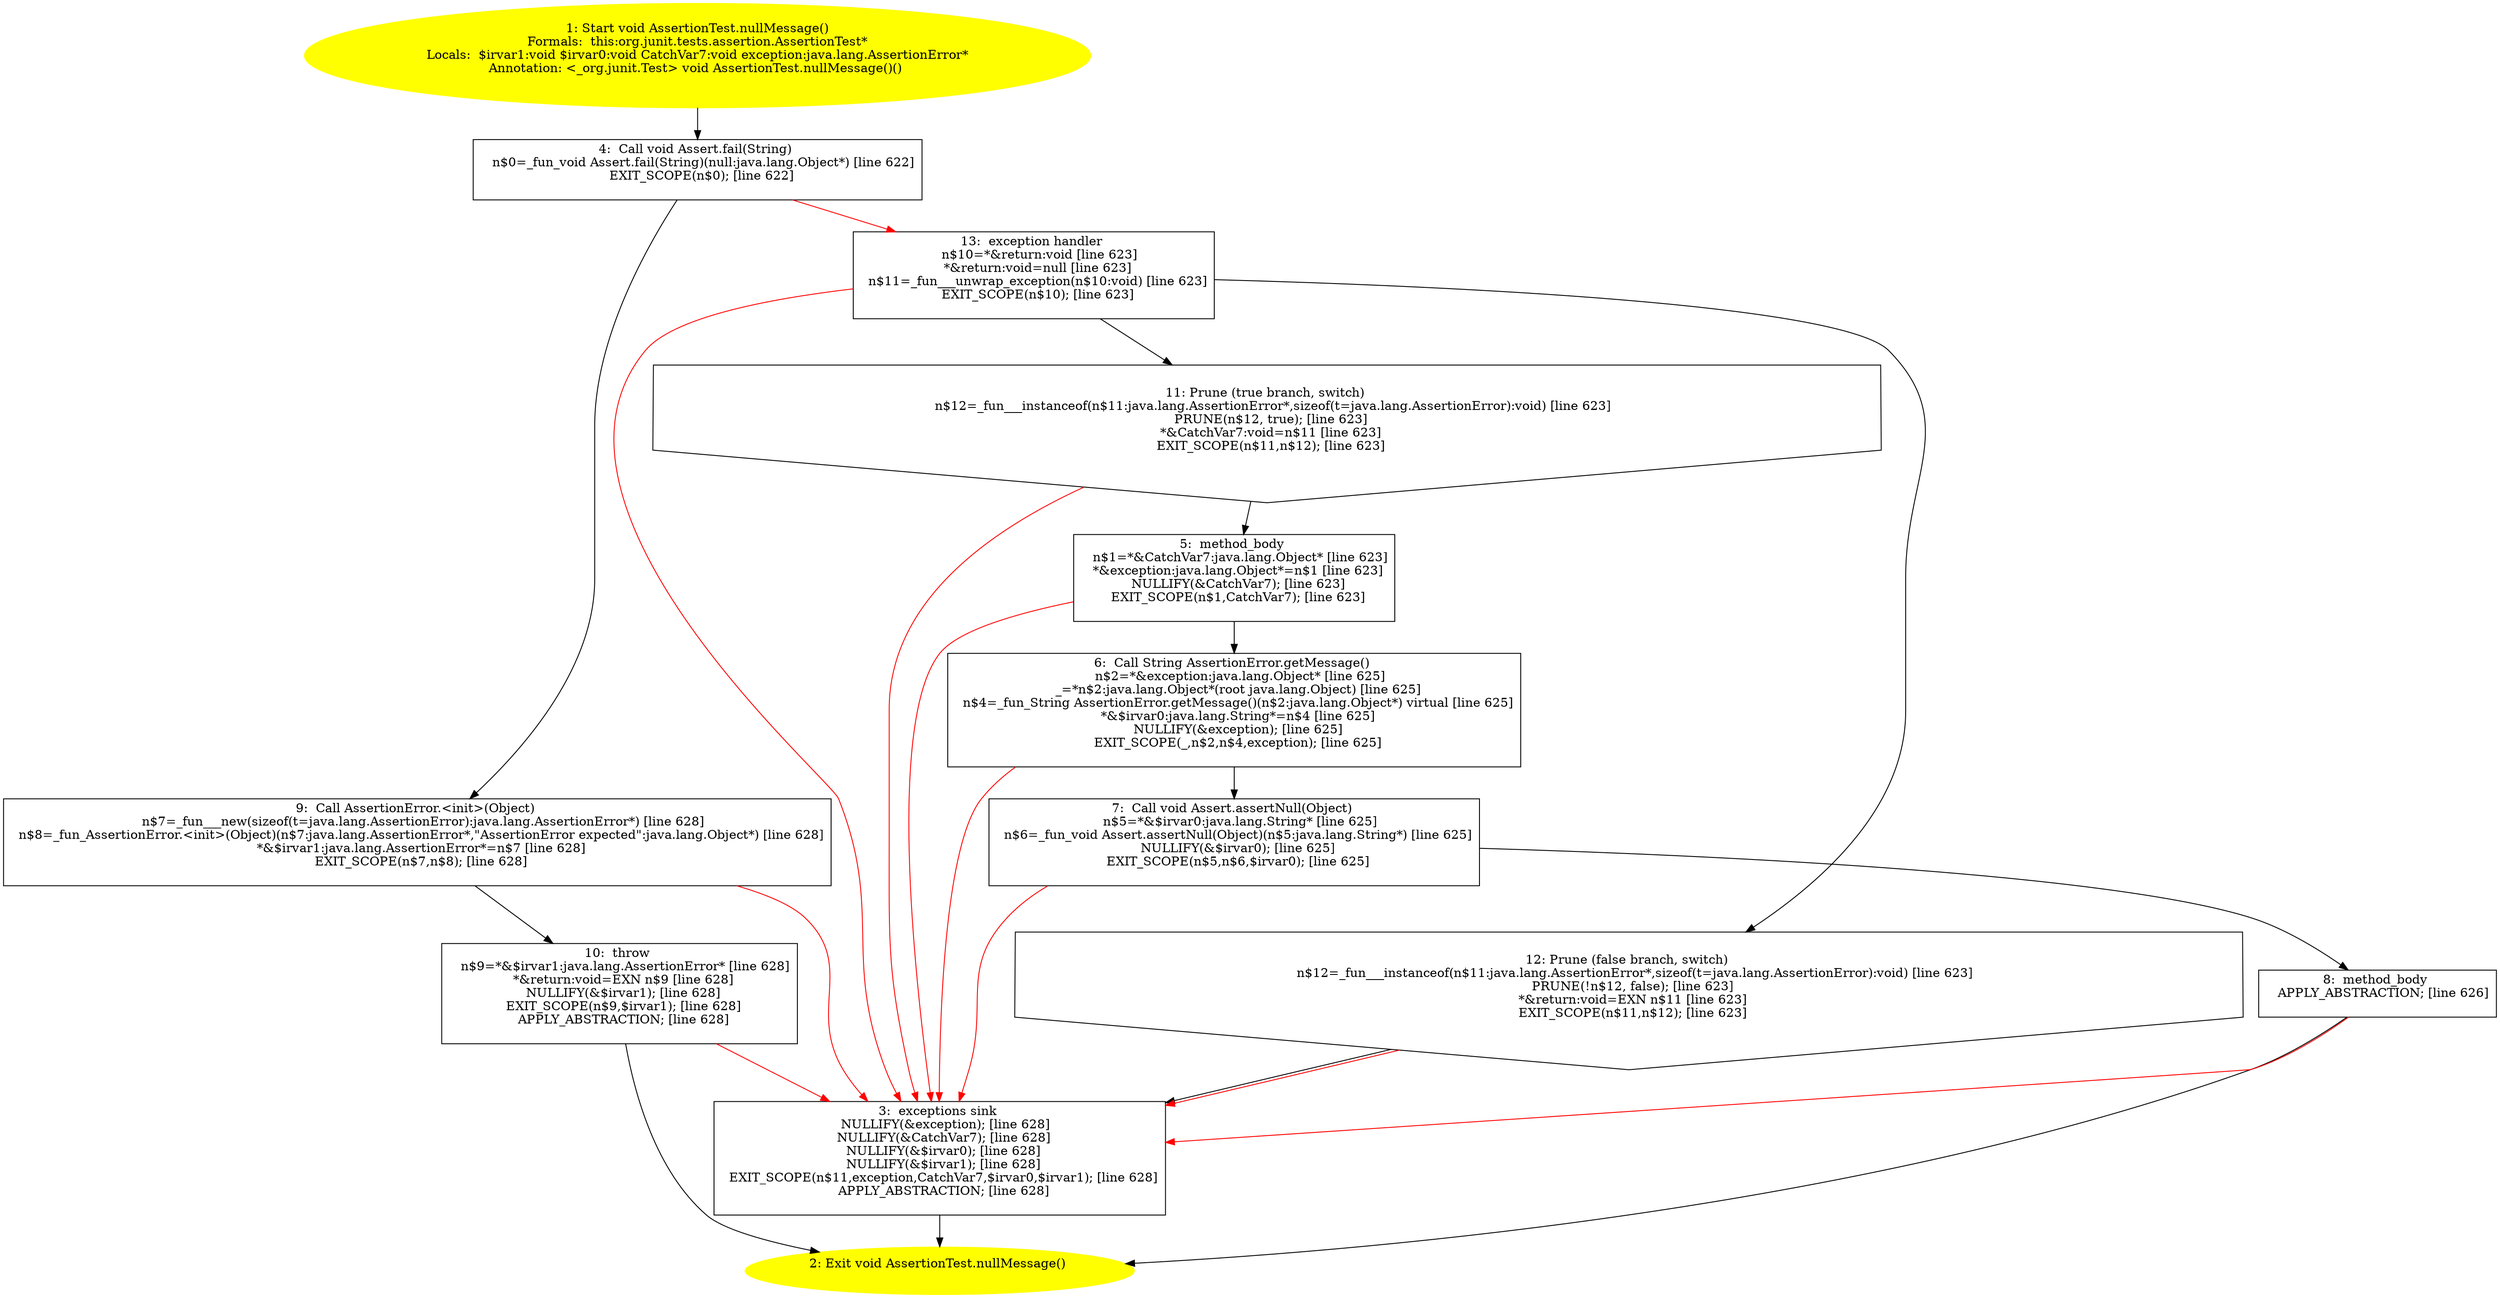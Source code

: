 /* @generated */
digraph cfg {
"org.junit.tests.assertion.AssertionTest.nullMessage():void.91ecd90e57ce0fb0e6ae8c6c555df942_1" [label="1: Start void AssertionTest.nullMessage()\nFormals:  this:org.junit.tests.assertion.AssertionTest*\nLocals:  $irvar1:void $irvar0:void CatchVar7:void exception:java.lang.AssertionError*\nAnnotation: <_org.junit.Test> void AssertionTest.nullMessage()() \n  " color=yellow style=filled]
	

	 "org.junit.tests.assertion.AssertionTest.nullMessage():void.91ecd90e57ce0fb0e6ae8c6c555df942_1" -> "org.junit.tests.assertion.AssertionTest.nullMessage():void.91ecd90e57ce0fb0e6ae8c6c555df942_4" ;
"org.junit.tests.assertion.AssertionTest.nullMessage():void.91ecd90e57ce0fb0e6ae8c6c555df942_2" [label="2: Exit void AssertionTest.nullMessage() \n  " color=yellow style=filled]
	

"org.junit.tests.assertion.AssertionTest.nullMessage():void.91ecd90e57ce0fb0e6ae8c6c555df942_3" [label="3:  exceptions sink \n   NULLIFY(&exception); [line 628]\n  NULLIFY(&CatchVar7); [line 628]\n  NULLIFY(&$irvar0); [line 628]\n  NULLIFY(&$irvar1); [line 628]\n  EXIT_SCOPE(n$11,exception,CatchVar7,$irvar0,$irvar1); [line 628]\n  APPLY_ABSTRACTION; [line 628]\n " shape="box"]
	

	 "org.junit.tests.assertion.AssertionTest.nullMessage():void.91ecd90e57ce0fb0e6ae8c6c555df942_3" -> "org.junit.tests.assertion.AssertionTest.nullMessage():void.91ecd90e57ce0fb0e6ae8c6c555df942_2" ;
"org.junit.tests.assertion.AssertionTest.nullMessage():void.91ecd90e57ce0fb0e6ae8c6c555df942_4" [label="4:  Call void Assert.fail(String) \n   n$0=_fun_void Assert.fail(String)(null:java.lang.Object*) [line 622]\n  EXIT_SCOPE(n$0); [line 622]\n " shape="box"]
	

	 "org.junit.tests.assertion.AssertionTest.nullMessage():void.91ecd90e57ce0fb0e6ae8c6c555df942_4" -> "org.junit.tests.assertion.AssertionTest.nullMessage():void.91ecd90e57ce0fb0e6ae8c6c555df942_9" ;
	 "org.junit.tests.assertion.AssertionTest.nullMessage():void.91ecd90e57ce0fb0e6ae8c6c555df942_4" -> "org.junit.tests.assertion.AssertionTest.nullMessage():void.91ecd90e57ce0fb0e6ae8c6c555df942_13" [color="red" ];
"org.junit.tests.assertion.AssertionTest.nullMessage():void.91ecd90e57ce0fb0e6ae8c6c555df942_5" [label="5:  method_body \n   n$1=*&CatchVar7:java.lang.Object* [line 623]\n  *&exception:java.lang.Object*=n$1 [line 623]\n  NULLIFY(&CatchVar7); [line 623]\n  EXIT_SCOPE(n$1,CatchVar7); [line 623]\n " shape="box"]
	

	 "org.junit.tests.assertion.AssertionTest.nullMessage():void.91ecd90e57ce0fb0e6ae8c6c555df942_5" -> "org.junit.tests.assertion.AssertionTest.nullMessage():void.91ecd90e57ce0fb0e6ae8c6c555df942_6" ;
	 "org.junit.tests.assertion.AssertionTest.nullMessage():void.91ecd90e57ce0fb0e6ae8c6c555df942_5" -> "org.junit.tests.assertion.AssertionTest.nullMessage():void.91ecd90e57ce0fb0e6ae8c6c555df942_3" [color="red" ];
"org.junit.tests.assertion.AssertionTest.nullMessage():void.91ecd90e57ce0fb0e6ae8c6c555df942_6" [label="6:  Call String AssertionError.getMessage() \n   n$2=*&exception:java.lang.Object* [line 625]\n  _=*n$2:java.lang.Object*(root java.lang.Object) [line 625]\n  n$4=_fun_String AssertionError.getMessage()(n$2:java.lang.Object*) virtual [line 625]\n  *&$irvar0:java.lang.String*=n$4 [line 625]\n  NULLIFY(&exception); [line 625]\n  EXIT_SCOPE(_,n$2,n$4,exception); [line 625]\n " shape="box"]
	

	 "org.junit.tests.assertion.AssertionTest.nullMessage():void.91ecd90e57ce0fb0e6ae8c6c555df942_6" -> "org.junit.tests.assertion.AssertionTest.nullMessage():void.91ecd90e57ce0fb0e6ae8c6c555df942_7" ;
	 "org.junit.tests.assertion.AssertionTest.nullMessage():void.91ecd90e57ce0fb0e6ae8c6c555df942_6" -> "org.junit.tests.assertion.AssertionTest.nullMessage():void.91ecd90e57ce0fb0e6ae8c6c555df942_3" [color="red" ];
"org.junit.tests.assertion.AssertionTest.nullMessage():void.91ecd90e57ce0fb0e6ae8c6c555df942_7" [label="7:  Call void Assert.assertNull(Object) \n   n$5=*&$irvar0:java.lang.String* [line 625]\n  n$6=_fun_void Assert.assertNull(Object)(n$5:java.lang.String*) [line 625]\n  NULLIFY(&$irvar0); [line 625]\n  EXIT_SCOPE(n$5,n$6,$irvar0); [line 625]\n " shape="box"]
	

	 "org.junit.tests.assertion.AssertionTest.nullMessage():void.91ecd90e57ce0fb0e6ae8c6c555df942_7" -> "org.junit.tests.assertion.AssertionTest.nullMessage():void.91ecd90e57ce0fb0e6ae8c6c555df942_8" ;
	 "org.junit.tests.assertion.AssertionTest.nullMessage():void.91ecd90e57ce0fb0e6ae8c6c555df942_7" -> "org.junit.tests.assertion.AssertionTest.nullMessage():void.91ecd90e57ce0fb0e6ae8c6c555df942_3" [color="red" ];
"org.junit.tests.assertion.AssertionTest.nullMessage():void.91ecd90e57ce0fb0e6ae8c6c555df942_8" [label="8:  method_body \n   APPLY_ABSTRACTION; [line 626]\n " shape="box"]
	

	 "org.junit.tests.assertion.AssertionTest.nullMessage():void.91ecd90e57ce0fb0e6ae8c6c555df942_8" -> "org.junit.tests.assertion.AssertionTest.nullMessage():void.91ecd90e57ce0fb0e6ae8c6c555df942_2" ;
	 "org.junit.tests.assertion.AssertionTest.nullMessage():void.91ecd90e57ce0fb0e6ae8c6c555df942_8" -> "org.junit.tests.assertion.AssertionTest.nullMessage():void.91ecd90e57ce0fb0e6ae8c6c555df942_3" [color="red" ];
"org.junit.tests.assertion.AssertionTest.nullMessage():void.91ecd90e57ce0fb0e6ae8c6c555df942_9" [label="9:  Call AssertionError.<init>(Object) \n   n$7=_fun___new(sizeof(t=java.lang.AssertionError):java.lang.AssertionError*) [line 628]\n  n$8=_fun_AssertionError.<init>(Object)(n$7:java.lang.AssertionError*,\"AssertionError expected\":java.lang.Object*) [line 628]\n  *&$irvar1:java.lang.AssertionError*=n$7 [line 628]\n  EXIT_SCOPE(n$7,n$8); [line 628]\n " shape="box"]
	

	 "org.junit.tests.assertion.AssertionTest.nullMessage():void.91ecd90e57ce0fb0e6ae8c6c555df942_9" -> "org.junit.tests.assertion.AssertionTest.nullMessage():void.91ecd90e57ce0fb0e6ae8c6c555df942_10" ;
	 "org.junit.tests.assertion.AssertionTest.nullMessage():void.91ecd90e57ce0fb0e6ae8c6c555df942_9" -> "org.junit.tests.assertion.AssertionTest.nullMessage():void.91ecd90e57ce0fb0e6ae8c6c555df942_3" [color="red" ];
"org.junit.tests.assertion.AssertionTest.nullMessage():void.91ecd90e57ce0fb0e6ae8c6c555df942_10" [label="10:  throw \n   n$9=*&$irvar1:java.lang.AssertionError* [line 628]\n  *&return:void=EXN n$9 [line 628]\n  NULLIFY(&$irvar1); [line 628]\n  EXIT_SCOPE(n$9,$irvar1); [line 628]\n  APPLY_ABSTRACTION; [line 628]\n " shape="box"]
	

	 "org.junit.tests.assertion.AssertionTest.nullMessage():void.91ecd90e57ce0fb0e6ae8c6c555df942_10" -> "org.junit.tests.assertion.AssertionTest.nullMessage():void.91ecd90e57ce0fb0e6ae8c6c555df942_2" ;
	 "org.junit.tests.assertion.AssertionTest.nullMessage():void.91ecd90e57ce0fb0e6ae8c6c555df942_10" -> "org.junit.tests.assertion.AssertionTest.nullMessage():void.91ecd90e57ce0fb0e6ae8c6c555df942_3" [color="red" ];
"org.junit.tests.assertion.AssertionTest.nullMessage():void.91ecd90e57ce0fb0e6ae8c6c555df942_11" [label="11: Prune (true branch, switch) \n   n$12=_fun___instanceof(n$11:java.lang.AssertionError*,sizeof(t=java.lang.AssertionError):void) [line 623]\n  PRUNE(n$12, true); [line 623]\n  *&CatchVar7:void=n$11 [line 623]\n  EXIT_SCOPE(n$11,n$12); [line 623]\n " shape="invhouse"]
	

	 "org.junit.tests.assertion.AssertionTest.nullMessage():void.91ecd90e57ce0fb0e6ae8c6c555df942_11" -> "org.junit.tests.assertion.AssertionTest.nullMessage():void.91ecd90e57ce0fb0e6ae8c6c555df942_5" ;
	 "org.junit.tests.assertion.AssertionTest.nullMessage():void.91ecd90e57ce0fb0e6ae8c6c555df942_11" -> "org.junit.tests.assertion.AssertionTest.nullMessage():void.91ecd90e57ce0fb0e6ae8c6c555df942_3" [color="red" ];
"org.junit.tests.assertion.AssertionTest.nullMessage():void.91ecd90e57ce0fb0e6ae8c6c555df942_12" [label="12: Prune (false branch, switch) \n   n$12=_fun___instanceof(n$11:java.lang.AssertionError*,sizeof(t=java.lang.AssertionError):void) [line 623]\n  PRUNE(!n$12, false); [line 623]\n  *&return:void=EXN n$11 [line 623]\n  EXIT_SCOPE(n$11,n$12); [line 623]\n " shape="invhouse"]
	

	 "org.junit.tests.assertion.AssertionTest.nullMessage():void.91ecd90e57ce0fb0e6ae8c6c555df942_12" -> "org.junit.tests.assertion.AssertionTest.nullMessage():void.91ecd90e57ce0fb0e6ae8c6c555df942_3" ;
	 "org.junit.tests.assertion.AssertionTest.nullMessage():void.91ecd90e57ce0fb0e6ae8c6c555df942_12" -> "org.junit.tests.assertion.AssertionTest.nullMessage():void.91ecd90e57ce0fb0e6ae8c6c555df942_3" [color="red" ];
"org.junit.tests.assertion.AssertionTest.nullMessage():void.91ecd90e57ce0fb0e6ae8c6c555df942_13" [label="13:  exception handler \n   n$10=*&return:void [line 623]\n  *&return:void=null [line 623]\n  n$11=_fun___unwrap_exception(n$10:void) [line 623]\n  EXIT_SCOPE(n$10); [line 623]\n " shape="box"]
	

	 "org.junit.tests.assertion.AssertionTest.nullMessage():void.91ecd90e57ce0fb0e6ae8c6c555df942_13" -> "org.junit.tests.assertion.AssertionTest.nullMessage():void.91ecd90e57ce0fb0e6ae8c6c555df942_11" ;
	 "org.junit.tests.assertion.AssertionTest.nullMessage():void.91ecd90e57ce0fb0e6ae8c6c555df942_13" -> "org.junit.tests.assertion.AssertionTest.nullMessage():void.91ecd90e57ce0fb0e6ae8c6c555df942_12" ;
	 "org.junit.tests.assertion.AssertionTest.nullMessage():void.91ecd90e57ce0fb0e6ae8c6c555df942_13" -> "org.junit.tests.assertion.AssertionTest.nullMessage():void.91ecd90e57ce0fb0e6ae8c6c555df942_3" [color="red" ];
}
